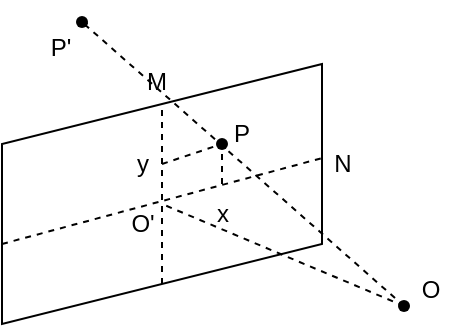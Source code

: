 <mxfile>
    <diagram id="gSSEtOXQRJyHtPE3WFhN" name="Page-1">
        <mxGraphModel dx="406" dy="647" grid="0" gridSize="10" guides="1" tooltips="1" connect="1" arrows="1" fold="1" page="1" pageScale="1" pageWidth="827" pageHeight="1169" math="0" shadow="0">
            <root>
                <mxCell id="0"/>
                <mxCell id="1" parent="0"/>
                <mxCell id="6" value="" style="shape=parallelogram;perimeter=parallelogramPerimeter;whiteSpace=wrap;html=1;fixedSize=1;rotation=90;size=40;rounded=0;arcSize=50;shadow=0;flipV=1;" vertex="1" parent="1">
                    <mxGeometry x="215" y="275" width="130" height="160" as="geometry"/>
                </mxCell>
                <mxCell id="20" value="" style="endArrow=none;dashed=1;html=1;fontFamily=Helvetica;fontSize=12;fontColor=default;entryX=0.362;entryY=1;entryDx=0;entryDy=0;entryPerimeter=0;" edge="1" parent="1" target="6">
                    <mxGeometry width="50" height="50" relative="1" as="geometry">
                        <mxPoint x="200" y="380" as="sourcePoint"/>
                        <mxPoint x="250" y="330" as="targetPoint"/>
                    </mxGeometry>
                </mxCell>
                <mxCell id="21" value="" style="endArrow=none;dashed=1;html=1;fontFamily=Helvetica;fontSize=12;fontColor=default;entryX=0;entryY=0.5;entryDx=0;entryDy=0;exitX=1;exitY=0.5;exitDx=0;exitDy=0;" edge="1" parent="1" source="6" target="6">
                    <mxGeometry width="50" height="50" relative="1" as="geometry">
                        <mxPoint x="310" y="410" as="sourcePoint"/>
                        <mxPoint x="360" y="360" as="targetPoint"/>
                    </mxGeometry>
                </mxCell>
                <mxCell id="22" value="" style="endArrow=none;dashed=1;html=1;fontFamily=Helvetica;fontSize=12;fontColor=default;" edge="1" parent="1" source="34">
                    <mxGeometry width="50" height="50" relative="1" as="geometry">
                        <mxPoint x="470" y="470" as="sourcePoint"/>
                        <mxPoint x="280" y="360" as="targetPoint"/>
                    </mxGeometry>
                </mxCell>
                <mxCell id="23" value="" style="shape=waypoint;sketch=0;fillStyle=solid;size=6;pointerEvents=1;points=[];fillColor=none;resizable=0;rotatable=0;perimeter=centerPerimeter;snapToPoint=1;strokeColor=default;fontFamily=Helvetica;fontSize=12;fontColor=default;html=1;" vertex="1" parent="1">
                    <mxGeometry x="300" y="320" width="20" height="20" as="geometry"/>
                </mxCell>
                <mxCell id="24" value="" style="endArrow=none;dashed=1;html=1;fontFamily=Helvetica;fontSize=12;fontColor=default;" edge="1" parent="1">
                    <mxGeometry width="50" height="50" relative="1" as="geometry">
                        <mxPoint x="280" y="340" as="sourcePoint"/>
                        <mxPoint x="310" y="330" as="targetPoint"/>
                    </mxGeometry>
                </mxCell>
                <mxCell id="25" value="" style="endArrow=none;dashed=1;html=1;fontFamily=Helvetica;fontSize=12;fontColor=default;" edge="1" parent="1">
                    <mxGeometry width="50" height="50" relative="1" as="geometry">
                        <mxPoint x="310" y="350" as="sourcePoint"/>
                        <mxPoint x="310" y="330" as="targetPoint"/>
                    </mxGeometry>
                </mxCell>
                <mxCell id="26" value="P" style="text;html=1;strokeColor=none;fillColor=none;align=center;verticalAlign=middle;whiteSpace=wrap;rounded=0;fontFamily=Helvetica;fontSize=12;fontColor=default;" vertex="1" parent="1">
                    <mxGeometry x="290" y="310" width="60" height="30" as="geometry"/>
                </mxCell>
                <mxCell id="27" value="M" style="text;html=1;align=center;verticalAlign=middle;resizable=0;points=[];autosize=1;strokeColor=none;fillColor=none;fontSize=12;fontFamily=Helvetica;fontColor=default;" vertex="1" parent="1">
                    <mxGeometry x="262" y="284" width="30" height="30" as="geometry"/>
                </mxCell>
                <mxCell id="28" value="N" style="text;html=1;align=center;verticalAlign=middle;resizable=0;points=[];autosize=1;strokeColor=none;fillColor=none;fontSize=12;fontFamily=Helvetica;fontColor=default;" vertex="1" parent="1">
                    <mxGeometry x="355" y="325" width="30" height="30" as="geometry"/>
                </mxCell>
                <mxCell id="29" value="O" style="text;html=1;align=center;verticalAlign=middle;resizable=0;points=[];autosize=1;strokeColor=none;fillColor=none;fontSize=12;fontFamily=Helvetica;fontColor=default;" vertex="1" parent="1">
                    <mxGeometry x="399" y="388" width="30" height="30" as="geometry"/>
                </mxCell>
                <mxCell id="30" value="y" style="text;html=1;align=center;verticalAlign=middle;resizable=0;points=[];autosize=1;strokeColor=none;fillColor=none;fontSize=12;fontFamily=Helvetica;fontColor=default;" vertex="1" parent="1">
                    <mxGeometry x="255" y="325" width="30" height="30" as="geometry"/>
                </mxCell>
                <mxCell id="31" value="x" style="text;html=1;align=center;verticalAlign=middle;resizable=0;points=[];autosize=1;strokeColor=none;fillColor=none;fontSize=12;fontFamily=Helvetica;fontColor=default;" vertex="1" parent="1">
                    <mxGeometry x="295" y="350" width="30" height="30" as="geometry"/>
                </mxCell>
                <mxCell id="32" value="O'" style="text;html=1;align=center;verticalAlign=middle;resizable=0;points=[];autosize=1;strokeColor=none;fillColor=none;fontSize=12;fontFamily=Helvetica;fontColor=default;" vertex="1" parent="1">
                    <mxGeometry x="250" y="355" width="40" height="30" as="geometry"/>
                </mxCell>
                <mxCell id="34" value="" style="shape=waypoint;sketch=0;fillStyle=solid;size=6;pointerEvents=1;points=[];fillColor=none;resizable=0;rotatable=0;perimeter=centerPerimeter;snapToPoint=1;strokeColor=default;fontFamily=Helvetica;fontSize=12;fontColor=default;html=1;" vertex="1" parent="1">
                    <mxGeometry x="391" y="401" width="20" height="20" as="geometry"/>
                </mxCell>
                <mxCell id="39" value="" style="endArrow=none;dashed=1;html=1;fontFamily=Helvetica;fontSize=12;fontColor=default;exitDx=0;exitDy=0;exitPerimeter=0;startArrow=none;" edge="1" parent="1" source="40">
                    <mxGeometry width="50" height="50" relative="1" as="geometry">
                        <mxPoint x="400" y="412" as="sourcePoint"/>
                        <mxPoint x="243" y="270" as="targetPoint"/>
                    </mxGeometry>
                </mxCell>
                <mxCell id="41" value="" style="endArrow=none;dashed=1;html=1;fontFamily=Helvetica;fontSize=12;fontColor=default;exitX=0.55;exitY=0.75;exitDx=0;exitDy=0;exitPerimeter=0;" edge="1" parent="1" source="34" target="40">
                    <mxGeometry width="50" height="50" relative="1" as="geometry">
                        <mxPoint x="398" y="414" as="sourcePoint"/>
                        <mxPoint x="243" y="270" as="targetPoint"/>
                    </mxGeometry>
                </mxCell>
                <mxCell id="40" value="" style="shape=waypoint;sketch=0;fillStyle=solid;size=6;pointerEvents=1;points=[];fillColor=none;resizable=0;rotatable=0;perimeter=centerPerimeter;snapToPoint=1;strokeColor=default;fontFamily=Helvetica;fontSize=12;fontColor=default;html=1;" vertex="1" parent="1">
                    <mxGeometry x="230" y="259" width="20" height="20" as="geometry"/>
                </mxCell>
                <mxCell id="42" value="P'" style="text;html=1;align=center;verticalAlign=middle;resizable=0;points=[];autosize=1;strokeColor=none;fillColor=none;fontSize=12;fontFamily=Helvetica;fontColor=default;" vertex="1" parent="1">
                    <mxGeometry x="215" y="269" width="28" height="26" as="geometry"/>
                </mxCell>
            </root>
        </mxGraphModel>
    </diagram>
</mxfile>